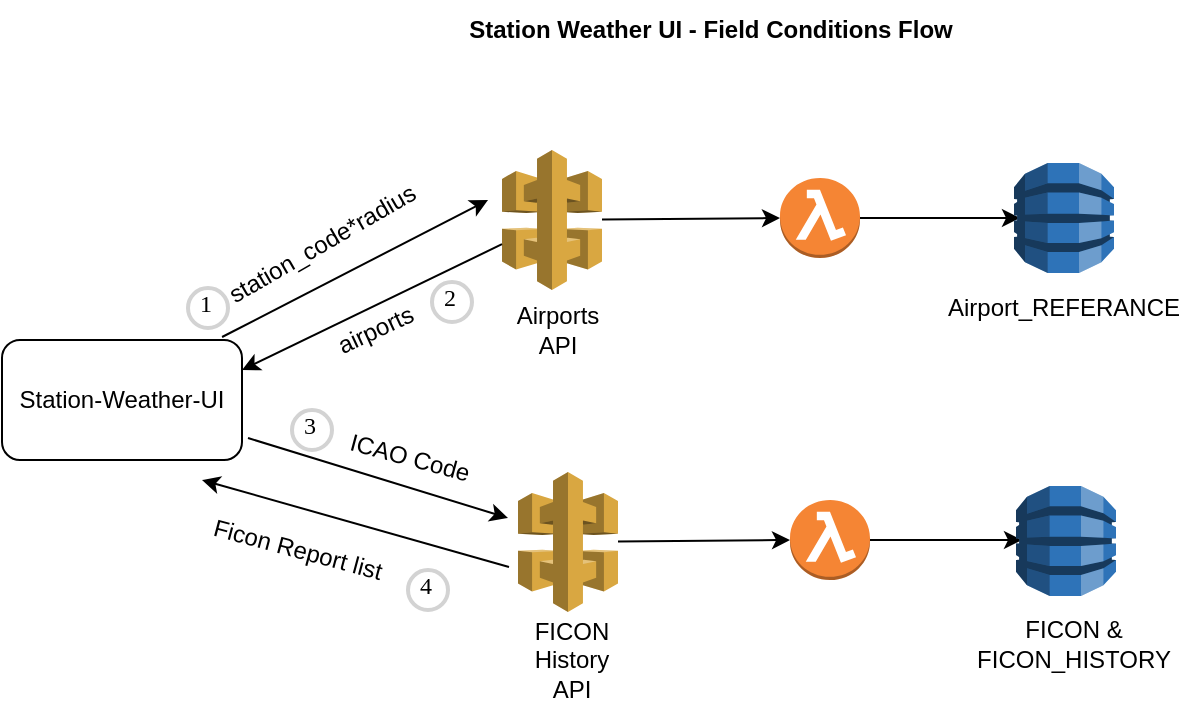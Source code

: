 <mxfile version="26.1.0">
  <diagram name="Page-1" id="uA4JLXXf0o9j15-DeVlW">
    <mxGraphModel dx="794" dy="458" grid="1" gridSize="10" guides="1" tooltips="1" connect="1" arrows="1" fold="1" page="1" pageScale="1" pageWidth="850" pageHeight="1100" math="0" shadow="0">
      <root>
        <mxCell id="0" />
        <mxCell id="1" parent="0" />
        <mxCell id="YTlHd1Vyg8An8Amco3qV-1" value="Station-Weather-UI" style="rounded=1;whiteSpace=wrap;html=1;" vertex="1" parent="1">
          <mxGeometry x="30" y="180" width="120" height="60" as="geometry" />
        </mxCell>
        <mxCell id="YTlHd1Vyg8An8Amco3qV-2" value="" style="outlineConnect=0;dashed=0;verticalLabelPosition=bottom;verticalAlign=top;align=center;html=1;shape=mxgraph.aws3.api_gateway;fillColor=#D9A741;gradientColor=none;" vertex="1" parent="1">
          <mxGeometry x="280" y="85" width="50" height="70" as="geometry" />
        </mxCell>
        <mxCell id="YTlHd1Vyg8An8Amco3qV-16" value="" style="edgeStyle=orthogonalEdgeStyle;rounded=0;orthogonalLoop=1;jettySize=auto;html=1;" edge="1" parent="1" source="YTlHd1Vyg8An8Amco3qV-5">
          <mxGeometry relative="1" as="geometry">
            <mxPoint x="539" y="119" as="targetPoint" />
          </mxGeometry>
        </mxCell>
        <mxCell id="YTlHd1Vyg8An8Amco3qV-5" value="" style="outlineConnect=0;dashed=0;verticalLabelPosition=bottom;verticalAlign=top;align=center;html=1;shape=mxgraph.aws3.lambda_function;fillColor=#F58534;gradientColor=none;" vertex="1" parent="1">
          <mxGeometry x="419" y="99" width="40" height="40" as="geometry" />
        </mxCell>
        <mxCell id="YTlHd1Vyg8An8Amco3qV-8" value="" style="outlineConnect=0;dashed=0;verticalLabelPosition=bottom;verticalAlign=top;align=center;html=1;shape=mxgraph.aws3.dynamo_db;fillColor=#2E73B8;gradientColor=none;" vertex="1" parent="1">
          <mxGeometry x="536" y="91.5" width="50" height="55" as="geometry" />
        </mxCell>
        <mxCell id="YTlHd1Vyg8An8Amco3qV-10" value="" style="endArrow=classic;html=1;rounded=0;exitX=0.917;exitY=-0.025;exitDx=0;exitDy=0;exitPerimeter=0;" edge="1" parent="1" source="YTlHd1Vyg8An8Amco3qV-1">
          <mxGeometry width="50" height="50" relative="1" as="geometry">
            <mxPoint x="150.0" y="167.35" as="sourcePoint" />
            <mxPoint x="273.04" y="110.002" as="targetPoint" />
          </mxGeometry>
        </mxCell>
        <mxCell id="YTlHd1Vyg8An8Amco3qV-11" value="" style="endArrow=classic;html=1;rounded=0;entryX=0;entryY=0.5;entryDx=0;entryDy=0;entryPerimeter=0;" edge="1" parent="1" source="YTlHd1Vyg8An8Amco3qV-2" target="YTlHd1Vyg8An8Amco3qV-5">
          <mxGeometry width="50" height="50" relative="1" as="geometry">
            <mxPoint x="336" y="135" as="sourcePoint" />
            <mxPoint x="386" y="85" as="targetPoint" />
          </mxGeometry>
        </mxCell>
        <mxCell id="YTlHd1Vyg8An8Amco3qV-13" value="" style="endArrow=classic;html=1;rounded=0;" edge="1" parent="1">
          <mxGeometry width="50" height="50" relative="1" as="geometry">
            <mxPoint x="153" y="229" as="sourcePoint" />
            <mxPoint x="283" y="269" as="targetPoint" />
          </mxGeometry>
        </mxCell>
        <mxCell id="YTlHd1Vyg8An8Amco3qV-17" value="" style="outlineConnect=0;dashed=0;verticalLabelPosition=bottom;verticalAlign=top;align=center;html=1;shape=mxgraph.aws3.api_gateway;fillColor=#D9A741;gradientColor=none;" vertex="1" parent="1">
          <mxGeometry x="288" y="246" width="50" height="70" as="geometry" />
        </mxCell>
        <mxCell id="YTlHd1Vyg8An8Amco3qV-18" value="" style="outlineConnect=0;dashed=0;verticalLabelPosition=bottom;verticalAlign=top;align=center;html=1;shape=mxgraph.aws3.lambda_function;fillColor=#F58534;gradientColor=none;" vertex="1" parent="1">
          <mxGeometry x="424" y="260" width="40" height="40" as="geometry" />
        </mxCell>
        <mxCell id="YTlHd1Vyg8An8Amco3qV-19" value="" style="endArrow=classic;html=1;rounded=0;entryX=0;entryY=0.5;entryDx=0;entryDy=0;entryPerimeter=0;" edge="1" parent="1" source="YTlHd1Vyg8An8Amco3qV-17" target="YTlHd1Vyg8An8Amco3qV-18">
          <mxGeometry width="50" height="50" relative="1" as="geometry">
            <mxPoint x="344" y="296" as="sourcePoint" />
            <mxPoint x="394" y="246" as="targetPoint" />
          </mxGeometry>
        </mxCell>
        <mxCell id="YTlHd1Vyg8An8Amco3qV-20" value="" style="endArrow=classic;html=1;rounded=0;entryX=0;entryY=0.5;entryDx=0;entryDy=0;entryPerimeter=0;" edge="1" parent="1">
          <mxGeometry width="50" height="50" relative="1" as="geometry">
            <mxPoint x="464" y="280" as="sourcePoint" />
            <mxPoint x="540" y="280" as="targetPoint" />
          </mxGeometry>
        </mxCell>
        <mxCell id="YTlHd1Vyg8An8Amco3qV-22" value="" style="outlineConnect=0;dashed=0;verticalLabelPosition=bottom;verticalAlign=top;align=center;html=1;shape=mxgraph.aws3.dynamo_db;fillColor=#2E73B8;gradientColor=none;" vertex="1" parent="1">
          <mxGeometry x="537" y="253" width="50" height="55" as="geometry" />
        </mxCell>
        <mxCell id="YTlHd1Vyg8An8Amco3qV-25" value="" style="endArrow=classic;html=1;rounded=0;entryX=1;entryY=0.25;entryDx=0;entryDy=0;" edge="1" parent="1" source="YTlHd1Vyg8An8Amco3qV-2" target="YTlHd1Vyg8An8Amco3qV-1">
          <mxGeometry width="50" height="50" relative="1" as="geometry">
            <mxPoint x="200" y="196.5" as="sourcePoint" />
            <mxPoint x="160" y="200" as="targetPoint" />
          </mxGeometry>
        </mxCell>
        <mxCell id="YTlHd1Vyg8An8Amco3qV-27" value="1" style="ellipse;whiteSpace=wrap;html=1;aspect=fixed;strokeWidth=2;fontFamily=Tahoma;spacingBottom=4;spacingRight=2;strokeColor=#d3d3d3;" vertex="1" parent="1">
          <mxGeometry x="123" y="154" width="20" height="20" as="geometry" />
        </mxCell>
        <mxCell id="YTlHd1Vyg8An8Amco3qV-28" value="station_code*radius" style="text;html=1;align=center;verticalAlign=middle;whiteSpace=wrap;rounded=0;rotation=-30;" vertex="1" parent="1">
          <mxGeometry x="160" y="116.5" width="60" height="30" as="geometry" />
        </mxCell>
        <mxCell id="YTlHd1Vyg8An8Amco3qV-29" value="Airports API" style="text;html=1;align=center;verticalAlign=middle;whiteSpace=wrap;rounded=0;" vertex="1" parent="1">
          <mxGeometry x="278" y="160" width="60" height="30" as="geometry" />
        </mxCell>
        <mxCell id="YTlHd1Vyg8An8Amco3qV-30" value="FICON History API" style="text;html=1;align=center;verticalAlign=middle;whiteSpace=wrap;rounded=0;" vertex="1" parent="1">
          <mxGeometry x="285" y="325" width="60" height="30" as="geometry" />
        </mxCell>
        <mxCell id="YTlHd1Vyg8An8Amco3qV-31" value="Airport_REFERANCE" style="text;html=1;align=center;verticalAlign=middle;whiteSpace=wrap;rounded=0;" vertex="1" parent="1">
          <mxGeometry x="531" y="149" width="60" height="30" as="geometry" />
        </mxCell>
        <mxCell id="YTlHd1Vyg8An8Amco3qV-32" value="2" style="ellipse;whiteSpace=wrap;html=1;aspect=fixed;strokeWidth=2;fontFamily=Tahoma;spacingBottom=4;spacingRight=2;strokeColor=#d3d3d3;" vertex="1" parent="1">
          <mxGeometry x="245" y="151" width="20" height="20" as="geometry" />
        </mxCell>
        <mxCell id="YTlHd1Vyg8An8Amco3qV-33" value="airports" style="text;html=1;align=center;verticalAlign=middle;whiteSpace=wrap;rounded=0;rotation=-25;" vertex="1" parent="1">
          <mxGeometry x="187" y="160" width="60" height="30" as="geometry" />
        </mxCell>
        <mxCell id="YTlHd1Vyg8An8Amco3qV-35" value="ICAO Code" style="text;html=1;align=center;verticalAlign=middle;whiteSpace=wrap;rounded=0;rotation=15;" vertex="1" parent="1">
          <mxGeometry x="199" y="224" width="70" height="30" as="geometry" />
        </mxCell>
        <mxCell id="YTlHd1Vyg8An8Amco3qV-37" value="3" style="ellipse;whiteSpace=wrap;html=1;aspect=fixed;strokeWidth=2;fontFamily=Tahoma;spacingBottom=4;spacingRight=2;strokeColor=#d3d3d3;" vertex="1" parent="1">
          <mxGeometry x="175" y="215" width="20" height="20" as="geometry" />
        </mxCell>
        <mxCell id="YTlHd1Vyg8An8Amco3qV-38" value="FICON &amp;amp; FICON_HISTORY" style="text;html=1;align=center;verticalAlign=middle;whiteSpace=wrap;rounded=0;" vertex="1" parent="1">
          <mxGeometry x="536" y="317" width="60" height="30" as="geometry" />
        </mxCell>
        <mxCell id="YTlHd1Vyg8An8Amco3qV-39" value="" style="endArrow=classic;html=1;rounded=0;exitX=-0.09;exitY=0.679;exitDx=0;exitDy=0;exitPerimeter=0;" edge="1" parent="1" source="YTlHd1Vyg8An8Amco3qV-17">
          <mxGeometry width="50" height="50" relative="1" as="geometry">
            <mxPoint x="280" y="300" as="sourcePoint" />
            <mxPoint x="130" y="250" as="targetPoint" />
          </mxGeometry>
        </mxCell>
        <mxCell id="YTlHd1Vyg8An8Amco3qV-40" value="4" style="ellipse;whiteSpace=wrap;html=1;aspect=fixed;strokeWidth=2;fontFamily=Tahoma;spacingBottom=4;spacingRight=2;strokeColor=#d3d3d3;" vertex="1" parent="1">
          <mxGeometry x="233" y="295" width="20" height="20" as="geometry" />
        </mxCell>
        <mxCell id="YTlHd1Vyg8An8Amco3qV-41" value="&lt;b&gt;Station Weather UI - Field Conditions Flow&lt;/b&gt;" style="text;html=1;align=center;verticalAlign=middle;whiteSpace=wrap;rounded=0;" vertex="1" parent="1">
          <mxGeometry x="257" y="10" width="255" height="30" as="geometry" />
        </mxCell>
        <mxCell id="YTlHd1Vyg8An8Amco3qV-42" value="Ficon Report list" style="text;html=1;align=center;verticalAlign=middle;whiteSpace=wrap;rounded=0;rotation=15;" vertex="1" parent="1">
          <mxGeometry x="123" y="270" width="110" height="30" as="geometry" />
        </mxCell>
      </root>
    </mxGraphModel>
  </diagram>
</mxfile>
